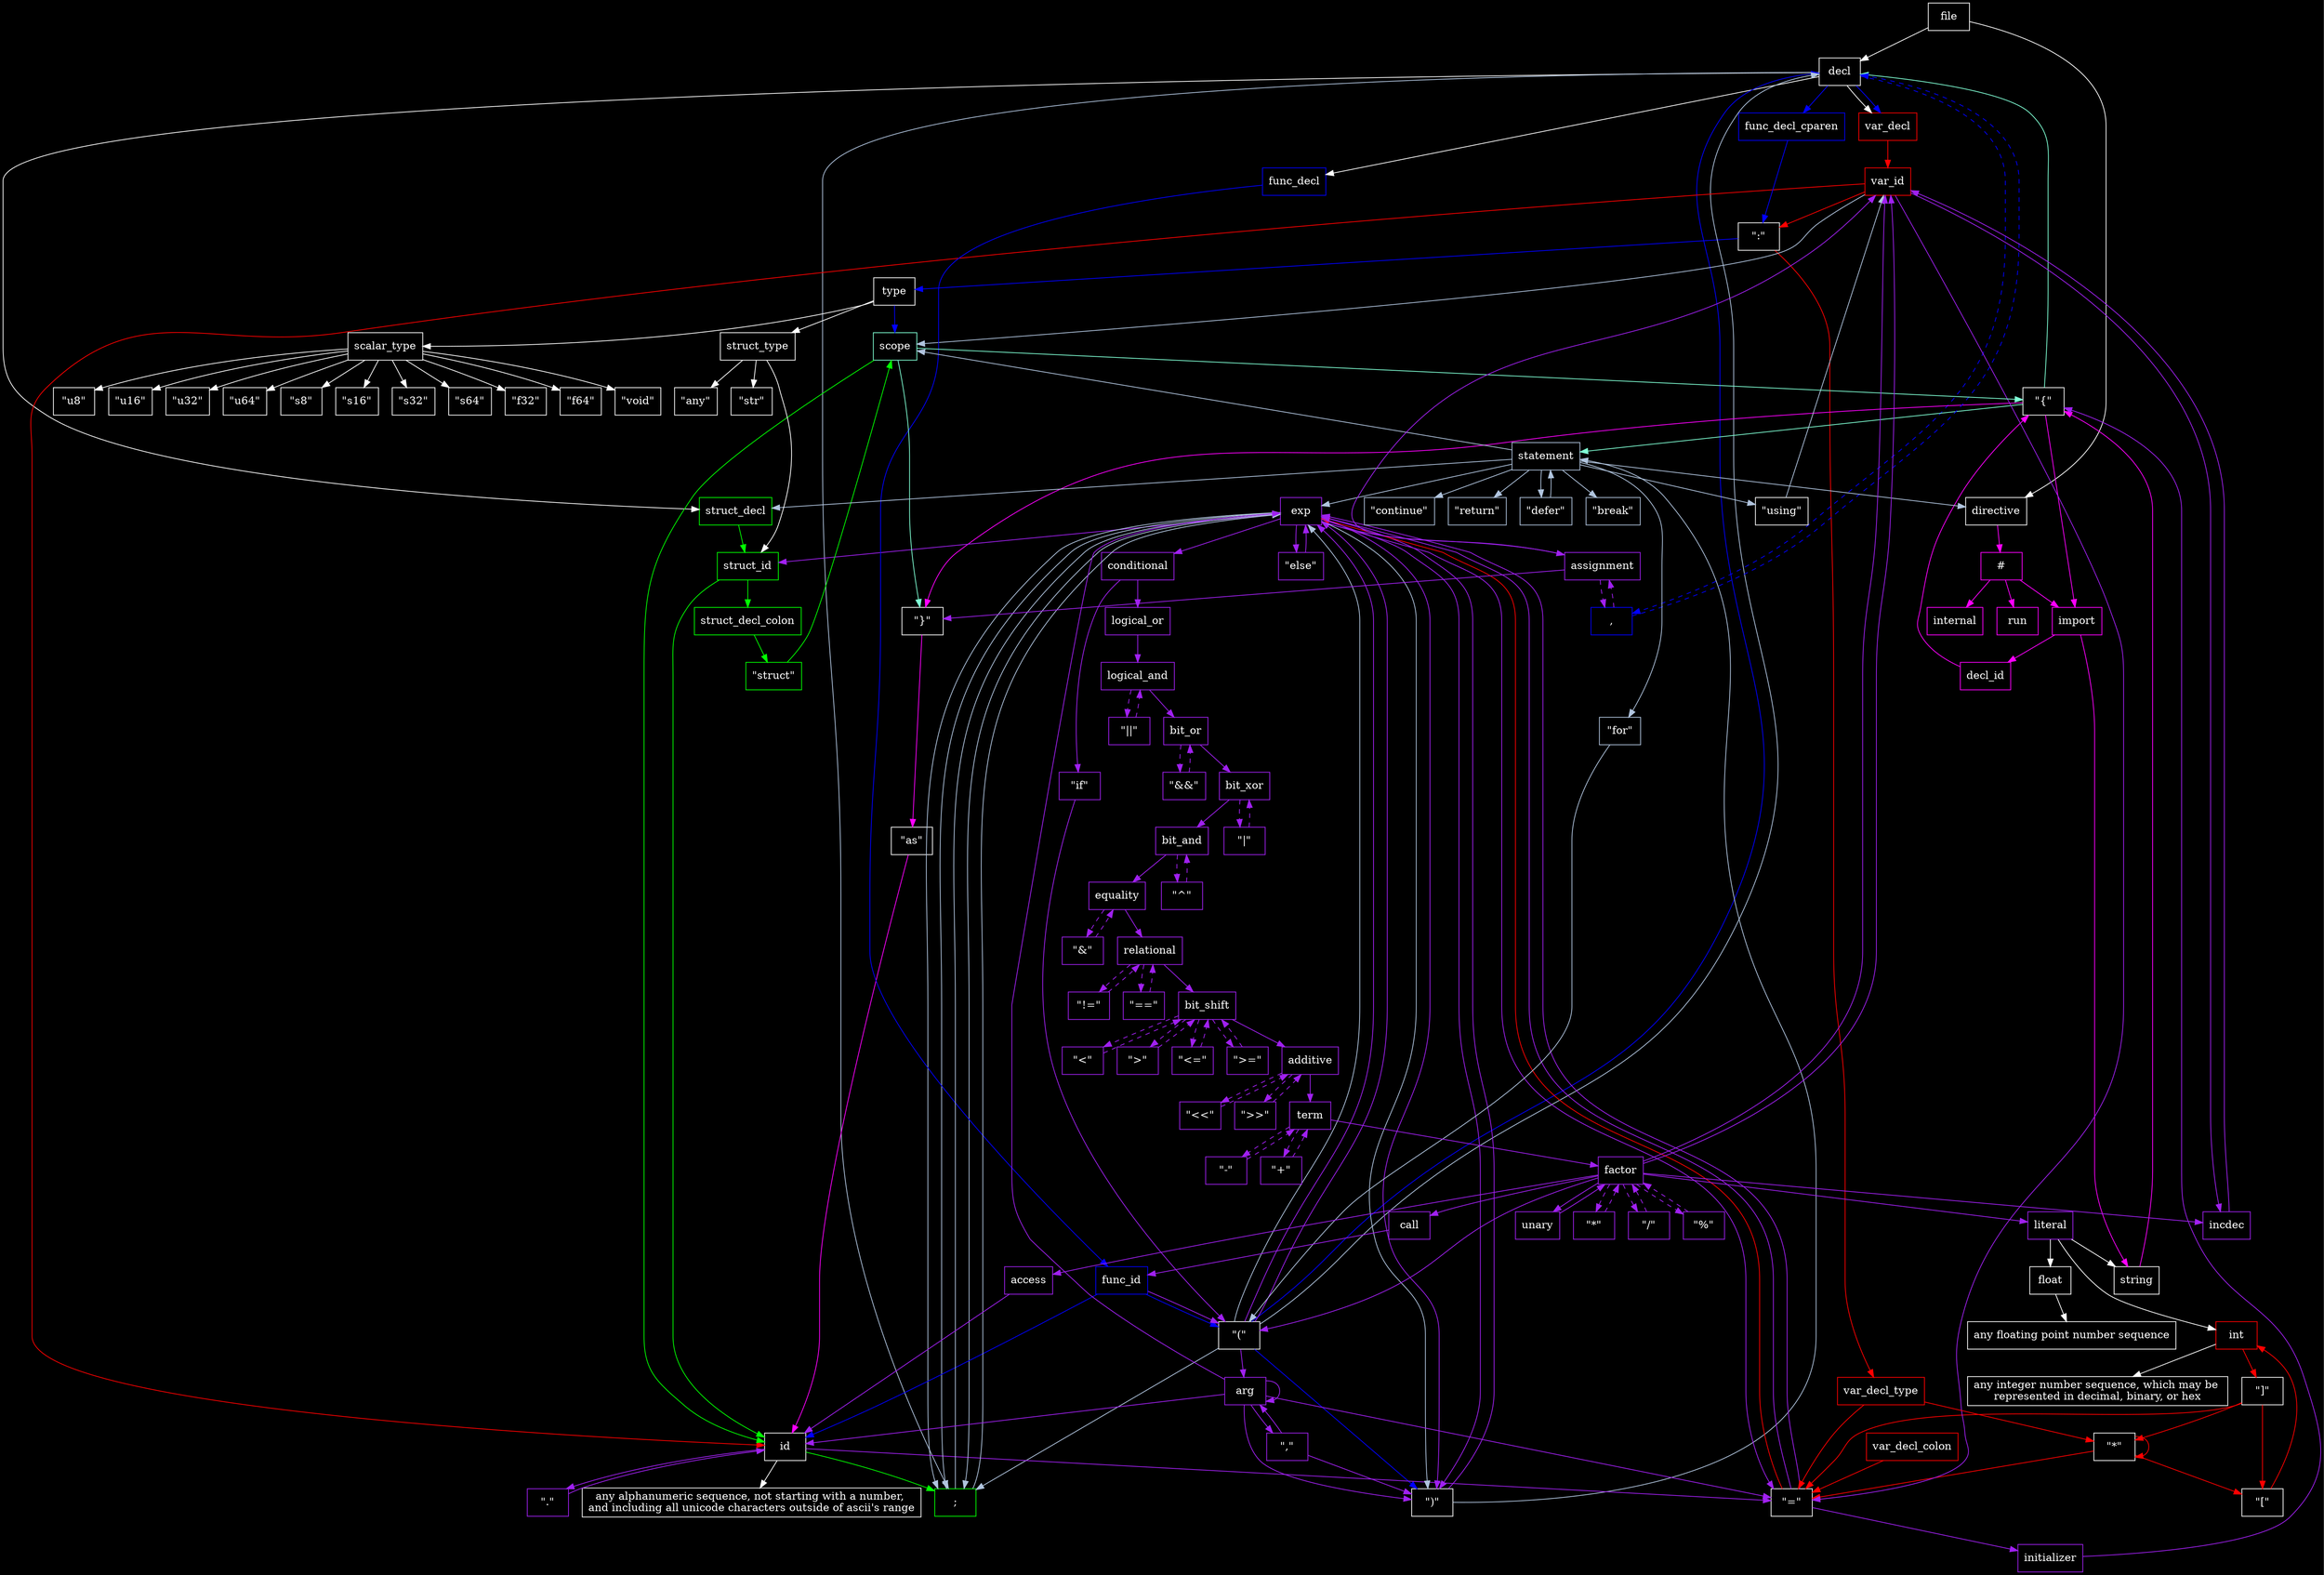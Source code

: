 digraph G {
    bgcolor="black"
    overlap=false
    edge[color="white"]
    node[shape=rect color="white" fontcolor="white"]
    file->decl
    file->directive
    ":"[label="\":\""]
    "("[label="\"(\""]
    ")"[label="\")\""]
    "{"[label="\"{\""]
    "}"[label="\"}\""]
    "*"[label="\"*\""]
    "["[label="\"[\""]
    "]"[label="\"]\""]
    "="[label="\"=\""]
    type
    as[label="\"as\""]
    string
    id
    using[label="\"using\""]
    
    subgraph{
        node[color="magenta"]
        edge[color="magenta"]
        directive->"#"
        "#"->import
        "#"->run
        "#"->internal
        
        import->decl_id->"{"
        import->string->"{"->import
        "{"->"}"
        "}"->as->id
    }
    
    
    //var declaration
    var_decl[color="red"]
    decl->var_decl
    subgraph{
        node[color="red"]
        edge[color="red"]
        
        var_id->id
        
        var_decl->var_id->":"
        ":"->var_decl_type->"*"
        "*"->"*"
        "*"->"["->int->"]"->"*"
        "]"->"["
        "]"->"="
        "*"->"="
        var_decl_type->"="
        
        "="->exp
        
        var_decl_colon->"="
    }
    
    
    //func declaration
    func_decl[color="blue"]
    decl->func_decl
    subgraph{
        node[color="blue"]
        edge[color="blue"]
        
        func_id->id
        
        func_decl->func_id
        func_id->"("->decl->var_decl
        decl->","->decl[style="dashed"]
        "("->")"
        decl->func_decl_cparen
        func_decl_cparen->":"->type->scope
    }
    
    //struct declaration
    struct_decl[color="green"]
    decl->struct_decl  
    subgraph{
        node[color="green"]
        edge[color="green"]
        
        struct_id->id
        struct_decl->struct_id->struct_decl_colon->"\"struct\""->scope->id->";"
    }
    
    //scope
    scope[color="aquamarine"]
    subgraph{
        node[color="aquamarine"]
        edge[color="aquamarine"]

        scope->"{"
        scope->"}"
        "{"->decl
        "{"->statement
    }
    
    statement[color="lightsteelblue"]
    subgraph{
        node[color="lightsteelblue"]
        edge[color="lightsteelblue"]
        "("[label="\"(\""]
        statement->scope
        statement->directive
        statement->struct_decl
        statement->exp->";"
        statement->using->var_id->scope
        statement->"\"for\""->"("
        "("->exp
        "("->decl
        "("->";"
        exp->";"
        decl->";"
        ";"->exp->";"->exp->")"->statement
        statement->"\"return\""
        statement->"\"defer\""->statement
        statement->"\"break\""
        statement->"\"continue\""
    }

    exp[color="purple"]
    subgraph{
        node[color="purple"]
        edge[color="purple"]
        exp->{assignment, conditional, struct_id}
        assignment->var_id->"="->{exp, initializer}
        initializer->"{"
        assignment->","->assignment[style="dashed"]
        assignment->"}"
        "if"[label="\"if\""]
        "else"[label="\"else\""]
        conditional->{logical_or, "if"}
        "if"->"("->exp->")"->exp->"else"->exp

        logical_or->logical_and
        logical_and->"\"||\""->logical_and[style="dashed"]

        logical_and->bit_or
        bit_or->"\"&&\""->bit_or[style="dashed"]

        bit_or->bit_xor
        bit_xor->"\"|\""->bit_xor[style="dashed"]

        bit_xor->bit_and
        bit_and->"\"^\""->bit_and[style="dashed"]

        bit_and->equality
        equality->"\"&\""->equality[style="dashed"]

        equality->relational
        relational->{"\"!=\"", "\"==\""}->relational[style="dashed"]

        relational->bit_shift
        bit_shift->{"\"<\"", "\">\"", "\"<=\"", "\">=\""}->bit_shift[style="dashed"]

        bit_shift->additive
        additive->{"\"<<\"","\">>\""}->additive[style="dashed"]

        additive->term
        term->{"\"+\"", "\"-\""}->term[style="dashed"]

        term->factor
        factor->{"\"*\"", "\"/\"", "\"%\""}->factor[style="dashed"]

        factor->"("->exp->")"
        factor->unary->factor
        factor->literal
        factor->var_id
        factor->incdec->var_id
        factor->var_id->incdec
        factor->call
        factor->access

        call->func_id->"("->arg->{"\",\""->arg, ")"}
        arg->{exp,id->"="->exp}
        access->id->"\".\""->id
        

    }

    type->{scalar_type,struct_type}
    scalar_type->{
        "\"void\"", 
        "\"u8\"",
        "\"u16\"",
        "\"u32\"",
        "\"u64\"",
        "\"s8\"",
        "\"s16\"",
        "\"s32\"",
        "\"s64\"",
        "\"f32\"",
        "\"f64\""
    }

    struct_type->{
        "\"str\"",
        "\"any\"",
        struct_id
    }

    literal->{int,float,string}
    int->"any integer number sequence, which may be \nrepresented in decimal, binary, or hex"
    float->"any floating point number sequence"

    
    id->"any alphanumeric sequence, not starting with a number, \nand including all unicode characters outside of ascii's range"
    
    
    
}